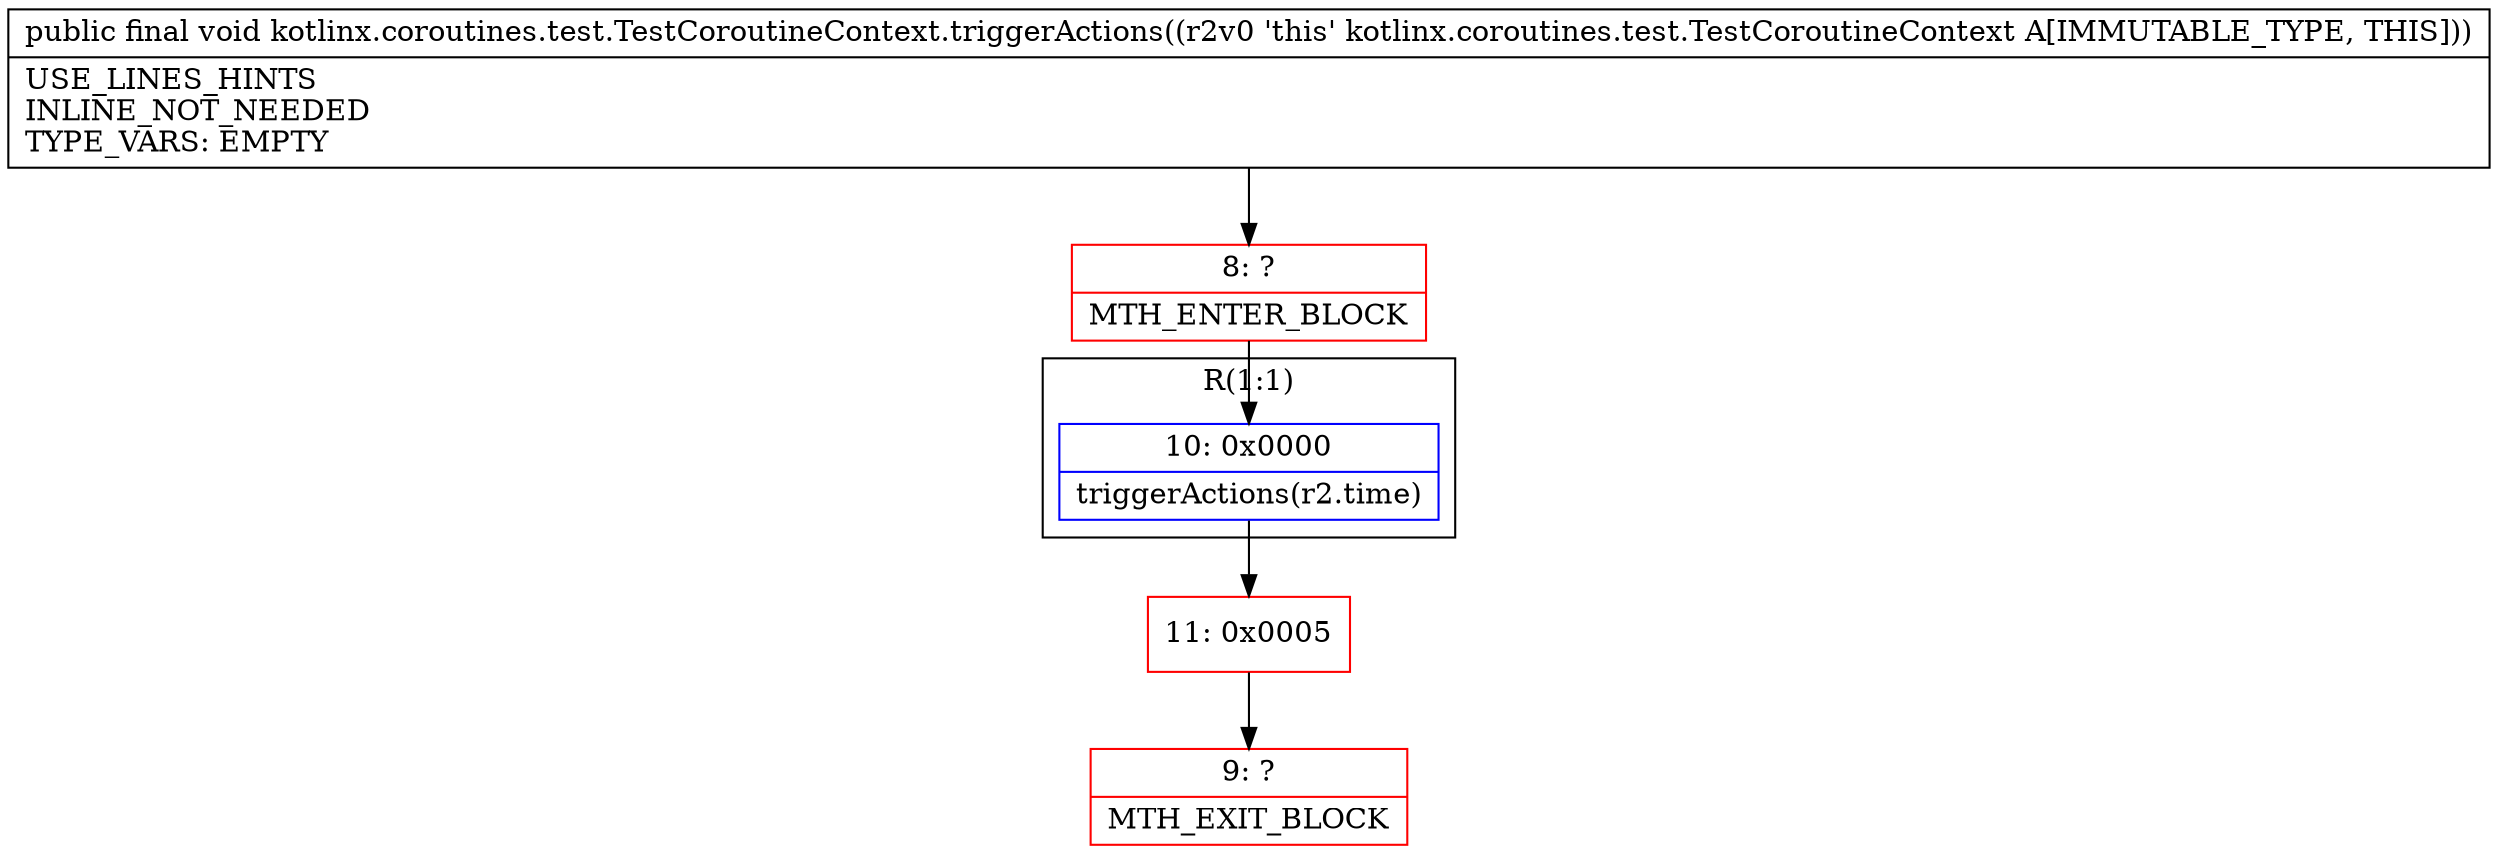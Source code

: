 digraph "CFG forkotlinx.coroutines.test.TestCoroutineContext.triggerActions()V" {
subgraph cluster_Region_673660554 {
label = "R(1:1)";
node [shape=record,color=blue];
Node_10 [shape=record,label="{10\:\ 0x0000|triggerActions(r2.time)\l}"];
}
Node_8 [shape=record,color=red,label="{8\:\ ?|MTH_ENTER_BLOCK\l}"];
Node_11 [shape=record,color=red,label="{11\:\ 0x0005}"];
Node_9 [shape=record,color=red,label="{9\:\ ?|MTH_EXIT_BLOCK\l}"];
MethodNode[shape=record,label="{public final void kotlinx.coroutines.test.TestCoroutineContext.triggerActions((r2v0 'this' kotlinx.coroutines.test.TestCoroutineContext A[IMMUTABLE_TYPE, THIS]))  | USE_LINES_HINTS\lINLINE_NOT_NEEDED\lTYPE_VARS: EMPTY\l}"];
MethodNode -> Node_8;Node_10 -> Node_11;
Node_8 -> Node_10;
Node_11 -> Node_9;
}

